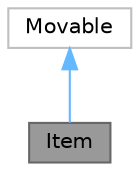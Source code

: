 digraph "Item"
{
 // LATEX_PDF_SIZE
  bgcolor="transparent";
  edge [fontname=Helvetica,fontsize=10,labelfontname=Helvetica,labelfontsize=10];
  node [fontname=Helvetica,fontsize=10,shape=box,height=0.2,width=0.4];
  Node1 [id="Node000001",label="Item",height=0.2,width=0.4,color="gray40", fillcolor="grey60", style="filled", fontcolor="black",tooltip="Base Class for all items in the game."];
  Node2 -> Node1 [id="edge1_Node000001_Node000002",dir="back",color="steelblue1",style="solid",tooltip=" "];
  Node2 [id="Node000002",label="Movable",height=0.2,width=0.4,color="grey75", fillcolor="white", style="filled",URL="$class_movable.html",tooltip=" "];
}
